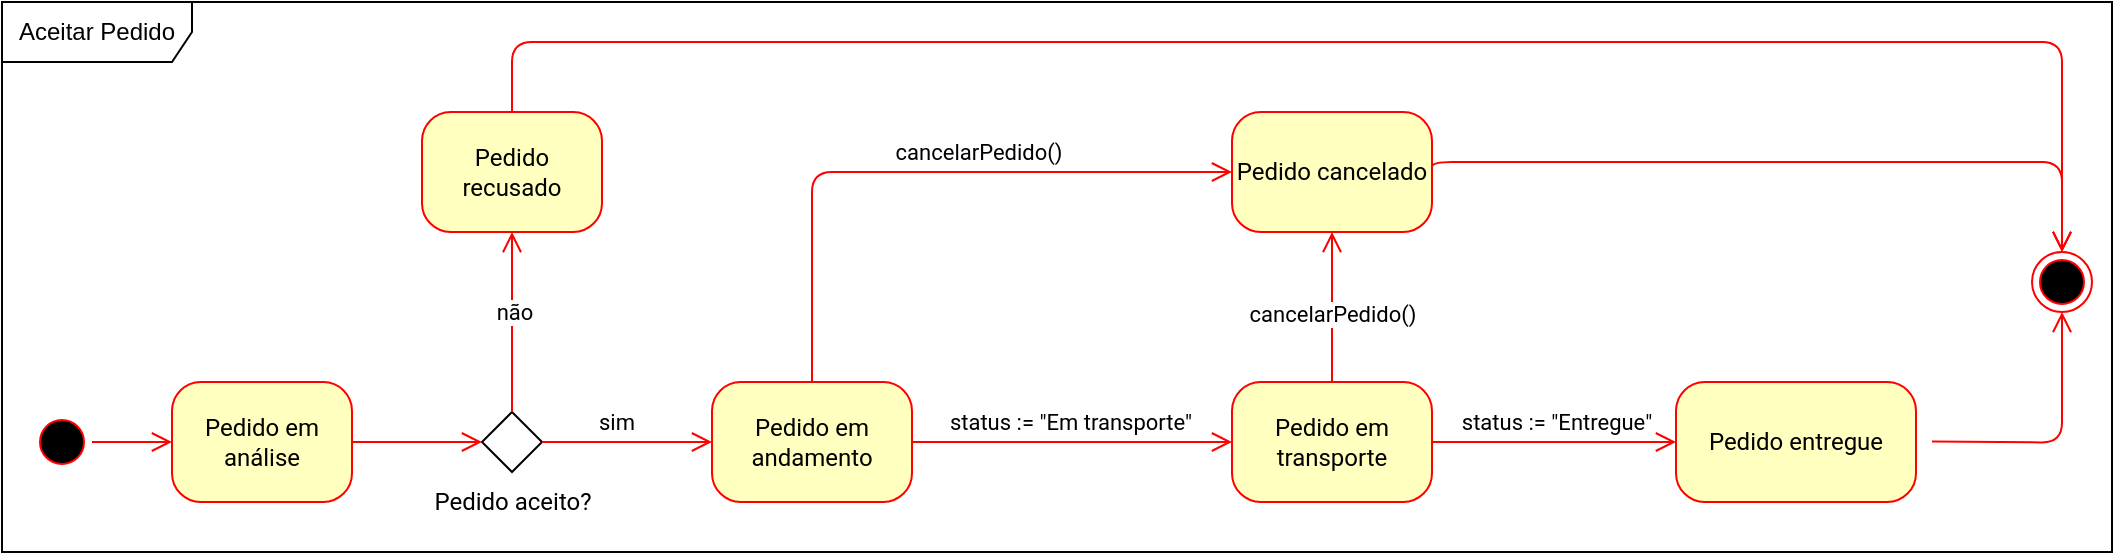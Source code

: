 <mxfile version="22.1.5" type="device">
  <diagram name="Page-1" id="58cdce13-f638-feb5-8d6f-7d28b1aa9fa0">
    <mxGraphModel dx="1185" dy="469" grid="1" gridSize="10" guides="1" tooltips="1" connect="1" arrows="1" fold="1" page="1" pageScale="1" pageWidth="1100" pageHeight="850" background="none" math="0" shadow="0">
      <root>
        <mxCell id="0" />
        <mxCell id="1" parent="0" />
        <mxCell id="382b91b5511bd0f7-1" value="" style="ellipse;html=1;shape=startState;fillColor=#000000;strokeColor=#ff0000;rounded=1;shadow=0;comic=0;labelBackgroundColor=none;fontFamily=Roboto;fontSize=12;fontColor=#000000;align=center;direction=south;fontSource=https%3A%2F%2Ffonts.googleapis.com%2Fcss%3Ffamily%3DRoboto;" parent="1" vertex="1">
          <mxGeometry x="38" y="505" width="30" height="30" as="geometry" />
        </mxCell>
        <mxCell id="382b91b5511bd0f7-6" value="Pedido em análise" style="rounded=1;whiteSpace=wrap;html=1;arcSize=24;fillColor=#ffffc0;strokeColor=#ff0000;shadow=0;comic=0;labelBackgroundColor=none;fontFamily=Roboto;fontSize=12;fontColor=#000000;align=center;fontSource=https%3A%2F%2Ffonts.googleapis.com%2Fcss%3Ffamily%3DRoboto;" parent="1" vertex="1">
          <mxGeometry x="108" y="490" width="90" height="60" as="geometry" />
        </mxCell>
        <mxCell id="jDJydcHiFQ1xSRQNfKu3-3" value="" style="rhombus;whiteSpace=wrap;html=1;fontFamily=Roboto;fontSource=https%3A%2F%2Ffonts.googleapis.com%2Fcss%3Ffamily%3DRoboto;" vertex="1" parent="1">
          <mxGeometry x="263" y="505" width="30" height="30" as="geometry" />
        </mxCell>
        <mxCell id="jDJydcHiFQ1xSRQNfKu3-5" value="Pedido aceito?" style="text;html=1;align=center;verticalAlign=middle;resizable=0;points=[];autosize=1;strokeColor=none;fillColor=none;fontFamily=Roboto;fontSource=https%3A%2F%2Ffonts.googleapis.com%2Fcss%3Ffamily%3DRoboto;" vertex="1" parent="1">
          <mxGeometry x="223" y="535" width="110" height="30" as="geometry" />
        </mxCell>
        <mxCell id="jDJydcHiFQ1xSRQNfKu3-6" value="Pedido em andamento" style="rounded=1;whiteSpace=wrap;html=1;arcSize=24;fillColor=#ffffc0;strokeColor=#ff0000;shadow=0;comic=0;labelBackgroundColor=none;fontFamily=Roboto;fontSize=12;fontColor=#000000;align=center;fontSource=https%3A%2F%2Ffonts.googleapis.com%2Fcss%3Ffamily%3DRoboto;" vertex="1" parent="1">
          <mxGeometry x="378" y="490" width="100" height="60" as="geometry" />
        </mxCell>
        <mxCell id="jDJydcHiFQ1xSRQNfKu3-7" style="edgeStyle=orthogonalEdgeStyle;html=1;labelBackgroundColor=none;endArrow=open;endSize=8;strokeColor=#ff0000;fontFamily=Roboto;fontSize=12;align=left;exitX=1;exitY=0.5;exitDx=0;exitDy=0;entryX=0;entryY=0.5;entryDx=0;entryDy=0;fontSource=https%3A%2F%2Ffonts.googleapis.com%2Fcss%3Ffamily%3DRoboto;" edge="1" parent="1" source="jDJydcHiFQ1xSRQNfKu3-3" target="jDJydcHiFQ1xSRQNfKu3-6">
          <mxGeometry relative="1" as="geometry">
            <mxPoint x="358" y="550" as="sourcePoint" />
            <mxPoint x="438" y="550" as="targetPoint" />
          </mxGeometry>
        </mxCell>
        <mxCell id="jDJydcHiFQ1xSRQNfKu3-8" value="sim" style="edgeLabel;html=1;align=center;verticalAlign=middle;resizable=0;points=[];fontFamily=Roboto;fontSource=https%3A%2F%2Ffonts.googleapis.com%2Fcss%3Ffamily%3DRoboto;" vertex="1" connectable="0" parent="jDJydcHiFQ1xSRQNfKu3-7">
          <mxGeometry x="-0.129" y="-1" relative="1" as="geometry">
            <mxPoint y="-11" as="offset" />
          </mxGeometry>
        </mxCell>
        <mxCell id="jDJydcHiFQ1xSRQNfKu3-9" style="edgeStyle=orthogonalEdgeStyle;html=1;labelBackgroundColor=none;endArrow=open;endSize=8;strokeColor=#ff0000;fontFamily=Roboto;fontSize=12;align=left;entryX=0;entryY=0.5;entryDx=0;entryDy=0;fontSource=https%3A%2F%2Ffonts.googleapis.com%2Fcss%3Ffamily%3DRoboto;exitX=1;exitY=0.5;exitDx=0;exitDy=0;" edge="1" parent="1" source="382b91b5511bd0f7-6" target="jDJydcHiFQ1xSRQNfKu3-3">
          <mxGeometry relative="1" as="geometry">
            <mxPoint x="188" y="520" as="sourcePoint" />
            <mxPoint x="248" y="520" as="targetPoint" />
          </mxGeometry>
        </mxCell>
        <mxCell id="jDJydcHiFQ1xSRQNfKu3-11" value="Pedido recusado" style="rounded=1;whiteSpace=wrap;html=1;arcSize=24;fillColor=#ffffc0;strokeColor=#ff0000;shadow=0;comic=0;labelBackgroundColor=none;fontFamily=Roboto;fontSize=12;fontColor=#000000;align=center;fontSource=https%3A%2F%2Ffonts.googleapis.com%2Fcss%3Ffamily%3DRoboto;" vertex="1" parent="1">
          <mxGeometry x="233" y="355" width="90" height="60" as="geometry" />
        </mxCell>
        <mxCell id="jDJydcHiFQ1xSRQNfKu3-15" value="Pedido em transporte" style="rounded=1;whiteSpace=wrap;html=1;arcSize=24;fillColor=#ffffc0;strokeColor=#ff0000;shadow=0;comic=0;labelBackgroundColor=none;fontFamily=Roboto;fontSize=12;fontColor=#000000;align=center;fontSource=https%3A%2F%2Ffonts.googleapis.com%2Fcss%3Ffamily%3DRoboto;" vertex="1" parent="1">
          <mxGeometry x="638" y="490" width="100" height="60" as="geometry" />
        </mxCell>
        <mxCell id="jDJydcHiFQ1xSRQNfKu3-16" style="edgeStyle=orthogonalEdgeStyle;html=1;labelBackgroundColor=none;endArrow=open;endSize=8;strokeColor=#ff0000;fontFamily=Roboto;fontSize=12;align=left;exitX=1;exitY=0.5;exitDx=0;exitDy=0;entryX=0;entryY=0.5;entryDx=0;entryDy=0;fontSource=https%3A%2F%2Ffonts.googleapis.com%2Fcss%3Ffamily%3DRoboto;" edge="1" parent="1" target="jDJydcHiFQ1xSRQNfKu3-15" source="jDJydcHiFQ1xSRQNfKu3-6">
          <mxGeometry relative="1" as="geometry">
            <mxPoint x="508" y="520" as="sourcePoint" />
            <mxPoint x="653" y="550" as="targetPoint" />
          </mxGeometry>
        </mxCell>
        <mxCell id="jDJydcHiFQ1xSRQNfKu3-17" value="status := &quot;Em transporte&quot;" style="edgeLabel;html=1;align=center;verticalAlign=middle;resizable=0;points=[];fontFamily=Roboto;fontSource=https%3A%2F%2Ffonts.googleapis.com%2Fcss%3Ffamily%3DRoboto;" vertex="1" connectable="0" parent="jDJydcHiFQ1xSRQNfKu3-16">
          <mxGeometry x="-0.129" y="-1" relative="1" as="geometry">
            <mxPoint x="9" y="-11" as="offset" />
          </mxGeometry>
        </mxCell>
        <mxCell id="jDJydcHiFQ1xSRQNfKu3-22" value="Pedido entregue" style="rounded=1;whiteSpace=wrap;html=1;arcSize=24;fillColor=#ffffc0;strokeColor=#ff0000;shadow=0;comic=0;labelBackgroundColor=none;fontFamily=Roboto;fontSize=12;fontColor=#000000;align=center;fontSource=https%3A%2F%2Ffonts.googleapis.com%2Fcss%3Ffamily%3DRoboto;" vertex="1" parent="1">
          <mxGeometry x="860" y="490" width="120" height="60" as="geometry" />
        </mxCell>
        <mxCell id="jDJydcHiFQ1xSRQNfKu3-23" style="edgeStyle=orthogonalEdgeStyle;html=1;labelBackgroundColor=none;endArrow=open;endSize=8;strokeColor=#ff0000;fontFamily=Roboto;fontSize=12;align=left;exitX=1;exitY=0.5;exitDx=0;exitDy=0;entryX=0;entryY=0.5;entryDx=0;entryDy=0;fontSource=https%3A%2F%2Ffonts.googleapis.com%2Fcss%3Ffamily%3DRoboto;" edge="1" parent="1" target="jDJydcHiFQ1xSRQNfKu3-22" source="jDJydcHiFQ1xSRQNfKu3-15">
          <mxGeometry relative="1" as="geometry">
            <mxPoint x="748" y="520" as="sourcePoint" />
            <mxPoint x="903" y="550" as="targetPoint" />
          </mxGeometry>
        </mxCell>
        <mxCell id="jDJydcHiFQ1xSRQNfKu3-24" value="status := &quot;Entregue&quot;" style="edgeLabel;html=1;align=center;verticalAlign=middle;resizable=0;points=[];fontFamily=Roboto;fontSource=https%3A%2F%2Ffonts.googleapis.com%2Fcss%3Ffamily%3DRoboto;" vertex="1" connectable="0" parent="jDJydcHiFQ1xSRQNfKu3-23">
          <mxGeometry x="-0.129" y="-1" relative="1" as="geometry">
            <mxPoint x="9" y="-11" as="offset" />
          </mxGeometry>
        </mxCell>
        <mxCell id="jDJydcHiFQ1xSRQNfKu3-25" value="Pedido cancelado" style="rounded=1;whiteSpace=wrap;html=1;arcSize=24;fillColor=#ffffc0;strokeColor=#ff0000;shadow=0;comic=0;labelBackgroundColor=none;fontFamily=Roboto;fontSize=12;fontColor=#000000;align=center;fontSource=https%3A%2F%2Ffonts.googleapis.com%2Fcss%3Ffamily%3DRoboto;" vertex="1" parent="1">
          <mxGeometry x="638" y="355" width="100" height="60" as="geometry" />
        </mxCell>
        <mxCell id="jDJydcHiFQ1xSRQNfKu3-26" style="edgeStyle=orthogonalEdgeStyle;html=1;labelBackgroundColor=none;endArrow=open;endSize=8;strokeColor=#ff0000;fontFamily=Roboto;fontSize=12;align=left;entryX=0;entryY=0.5;entryDx=0;entryDy=0;fontSource=https%3A%2F%2Ffonts.googleapis.com%2Fcss%3Ffamily%3DRoboto;exitX=0.5;exitY=0;exitDx=0;exitDy=0;" edge="1" parent="1" source="382b91b5511bd0f7-1" target="382b91b5511bd0f7-6">
          <mxGeometry relative="1" as="geometry">
            <mxPoint x="188" y="530" as="sourcePoint" />
            <mxPoint x="273" y="530" as="targetPoint" />
          </mxGeometry>
        </mxCell>
        <mxCell id="jDJydcHiFQ1xSRQNfKu3-27" style="edgeStyle=orthogonalEdgeStyle;html=1;labelBackgroundColor=none;endArrow=open;endSize=8;strokeColor=#ff0000;fontFamily=Roboto;fontSize=12;align=left;exitX=0.5;exitY=0;exitDx=0;exitDy=0;entryX=0;entryY=0.5;entryDx=0;entryDy=0;fontSource=https%3A%2F%2Ffonts.googleapis.com%2Fcss%3Ffamily%3DRoboto;" edge="1" parent="1" source="jDJydcHiFQ1xSRQNfKu3-6" target="jDJydcHiFQ1xSRQNfKu3-25">
          <mxGeometry relative="1" as="geometry">
            <mxPoint x="488" y="530" as="sourcePoint" />
            <mxPoint x="648" y="530" as="targetPoint" />
          </mxGeometry>
        </mxCell>
        <mxCell id="jDJydcHiFQ1xSRQNfKu3-28" value="cancelarPedido()" style="edgeLabel;html=1;align=center;verticalAlign=middle;resizable=0;points=[];fontFamily=Roboto;fontSource=https%3A%2F%2Ffonts.googleapis.com%2Fcss%3Ffamily%3DRoboto;" vertex="1" connectable="0" parent="jDJydcHiFQ1xSRQNfKu3-27">
          <mxGeometry x="-0.129" y="-1" relative="1" as="geometry">
            <mxPoint x="51" y="-11" as="offset" />
          </mxGeometry>
        </mxCell>
        <mxCell id="jDJydcHiFQ1xSRQNfKu3-29" style="edgeStyle=orthogonalEdgeStyle;html=1;labelBackgroundColor=none;endArrow=open;endSize=8;strokeColor=#ff0000;fontFamily=Roboto;fontSize=12;align=left;entryX=0.5;entryY=1;entryDx=0;entryDy=0;fontSource=https%3A%2F%2Ffonts.googleapis.com%2Fcss%3Ffamily%3DRoboto;exitX=0.5;exitY=0;exitDx=0;exitDy=0;" edge="1" parent="1" source="jDJydcHiFQ1xSRQNfKu3-15" target="jDJydcHiFQ1xSRQNfKu3-25">
          <mxGeometry relative="1" as="geometry">
            <mxPoint x="598" y="664.48" as="sourcePoint" />
            <mxPoint x="798" y="579.48" as="targetPoint" />
          </mxGeometry>
        </mxCell>
        <mxCell id="jDJydcHiFQ1xSRQNfKu3-30" value="cancelarPedido()" style="edgeLabel;html=1;align=center;verticalAlign=middle;resizable=0;points=[];fontFamily=Roboto;fontSource=https%3A%2F%2Ffonts.googleapis.com%2Fcss%3Ffamily%3DRoboto;" vertex="1" connectable="0" parent="jDJydcHiFQ1xSRQNfKu3-29">
          <mxGeometry x="-0.129" y="-1" relative="1" as="geometry">
            <mxPoint x="-1" y="-2" as="offset" />
          </mxGeometry>
        </mxCell>
        <mxCell id="jDJydcHiFQ1xSRQNfKu3-33" style="edgeStyle=orthogonalEdgeStyle;html=1;labelBackgroundColor=none;endArrow=open;endSize=8;strokeColor=#ff0000;fontFamily=Roboto;fontSize=12;align=left;exitX=0.5;exitY=0;exitDx=0;exitDy=0;entryX=0.5;entryY=1;entryDx=0;entryDy=0;fontSource=https%3A%2F%2Ffonts.googleapis.com%2Fcss%3Ffamily%3DRoboto;" edge="1" parent="1" source="jDJydcHiFQ1xSRQNfKu3-3" target="jDJydcHiFQ1xSRQNfKu3-11">
          <mxGeometry relative="1" as="geometry">
            <mxPoint x="303" y="530" as="sourcePoint" />
            <mxPoint x="388" y="530" as="targetPoint" />
          </mxGeometry>
        </mxCell>
        <mxCell id="jDJydcHiFQ1xSRQNfKu3-34" value="não" style="edgeLabel;html=1;align=center;verticalAlign=middle;resizable=0;points=[];fontFamily=Roboto;fontSource=https%3A%2F%2Ffonts.googleapis.com%2Fcss%3Ffamily%3DRoboto;" vertex="1" connectable="0" parent="jDJydcHiFQ1xSRQNfKu3-33">
          <mxGeometry x="-0.129" y="-1" relative="1" as="geometry">
            <mxPoint y="-11" as="offset" />
          </mxGeometry>
        </mxCell>
        <mxCell id="jDJydcHiFQ1xSRQNfKu3-35" value="" style="ellipse;html=1;shape=endState;fillColor=#000000;strokeColor=#ff0000;" vertex="1" parent="1">
          <mxGeometry x="1038" y="425" width="30" height="30" as="geometry" />
        </mxCell>
        <mxCell id="jDJydcHiFQ1xSRQNfKu3-41" style="edgeStyle=orthogonalEdgeStyle;html=1;labelBackgroundColor=none;endArrow=open;endSize=8;strokeColor=#ff0000;fontFamily=Roboto;fontSize=12;align=left;exitX=1;exitY=0.5;exitDx=0;exitDy=0;entryX=0.5;entryY=1;entryDx=0;entryDy=0;fontSource=https%3A%2F%2Ffonts.googleapis.com%2Fcss%3Ffamily%3DRoboto;" edge="1" parent="1" target="jDJydcHiFQ1xSRQNfKu3-35">
          <mxGeometry relative="1" as="geometry">
            <mxPoint x="988" y="519.76" as="sourcePoint" />
            <mxPoint x="1148" y="519.76" as="targetPoint" />
          </mxGeometry>
        </mxCell>
        <mxCell id="jDJydcHiFQ1xSRQNfKu3-43" style="edgeStyle=orthogonalEdgeStyle;html=1;labelBackgroundColor=none;endArrow=open;endSize=8;strokeColor=#ff0000;fontFamily=Roboto;fontSize=12;align=left;exitX=0.5;exitY=0;exitDx=0;exitDy=0;fontSource=https%3A%2F%2Ffonts.googleapis.com%2Fcss%3Ffamily%3DRoboto;entryX=0.5;entryY=0;entryDx=0;entryDy=0;" edge="1" parent="1" source="jDJydcHiFQ1xSRQNfKu3-11" target="jDJydcHiFQ1xSRQNfKu3-35">
          <mxGeometry relative="1" as="geometry">
            <mxPoint x="438" y="320" as="sourcePoint" />
            <mxPoint x="768" y="321" as="targetPoint" />
            <Array as="points">
              <mxPoint x="278" y="320" />
              <mxPoint x="1053" y="320" />
            </Array>
          </mxGeometry>
        </mxCell>
        <mxCell id="jDJydcHiFQ1xSRQNfKu3-48" style="edgeStyle=orthogonalEdgeStyle;html=1;labelBackgroundColor=none;endArrow=open;endSize=8;strokeColor=#ff0000;fontFamily=Roboto;fontSize=12;align=left;fontSource=https%3A%2F%2Ffonts.googleapis.com%2Fcss%3Ffamily%3DRoboto;exitX=1;exitY=0.5;exitDx=0;exitDy=0;" edge="1" parent="1" source="jDJydcHiFQ1xSRQNfKu3-25" target="jDJydcHiFQ1xSRQNfKu3-35">
          <mxGeometry relative="1" as="geometry">
            <mxPoint x="690" y="330" as="sourcePoint" />
            <mxPoint x="1058" y="425" as="targetPoint" />
            <Array as="points">
              <mxPoint x="738" y="380" />
              <mxPoint x="1053" y="380" />
            </Array>
          </mxGeometry>
        </mxCell>
        <mxCell id="jDJydcHiFQ1xSRQNfKu3-49" value="Aceitar Pedido" style="shape=umlFrame;whiteSpace=wrap;html=1;pointerEvents=0;width=95;height=30;" vertex="1" parent="1">
          <mxGeometry x="23" y="300" width="1055" height="275" as="geometry" />
        </mxCell>
      </root>
    </mxGraphModel>
  </diagram>
</mxfile>
